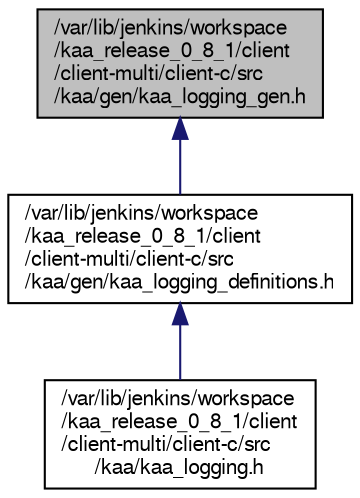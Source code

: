 digraph "/var/lib/jenkins/workspace/kaa_release_0_8_1/client/client-multi/client-c/src/kaa/gen/kaa_logging_gen.h"
{
  bgcolor="transparent";
  edge [fontname="FreeSans",fontsize="10",labelfontname="FreeSans",labelfontsize="10"];
  node [fontname="FreeSans",fontsize="10",shape=record];
  Node1 [label="/var/lib/jenkins/workspace\l/kaa_release_0_8_1/client\l/client-multi/client-c/src\l/kaa/gen/kaa_logging_gen.h",height=0.2,width=0.4,color="black", fillcolor="grey75", style="filled" fontcolor="black"];
  Node1 -> Node2 [dir="back",color="midnightblue",fontsize="10",style="solid",fontname="FreeSans"];
  Node2 [label="/var/lib/jenkins/workspace\l/kaa_release_0_8_1/client\l/client-multi/client-c/src\l/kaa/gen/kaa_logging_definitions.h",height=0.2,width=0.4,color="black",URL="$kaa__logging__definitions_8h.html"];
  Node2 -> Node3 [dir="back",color="midnightblue",fontsize="10",style="solid",fontname="FreeSans"];
  Node3 [label="/var/lib/jenkins/workspace\l/kaa_release_0_8_1/client\l/client-multi/client-c/src\l/kaa/kaa_logging.h",height=0.2,width=0.4,color="black",URL="$kaa__logging_8h.html",tooltip="Kaa data logging subsystem API. "];
}
